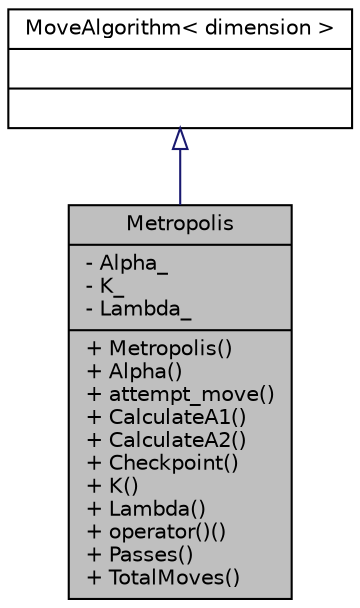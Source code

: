 digraph "Metropolis"
{
 // LATEX_PDF_SIZE
  edge [fontname="Helvetica",fontsize="10",labelfontname="Helvetica",labelfontsize="10"];
  node [fontname="Helvetica",fontsize="10",shape=record];
  Node1 [label="{Metropolis\n|- Alpha_\l- K_\l- Lambda_\l|+ Metropolis()\l+ Alpha()\l+ attempt_move()\l+ CalculateA1()\l+ CalculateA2()\l+ Checkpoint()\l+ K()\l+ Lambda()\l+ operator()()\l+ Passes()\l+ TotalMoves()\l}",height=0.2,width=0.4,color="black", fillcolor="grey75", style="filled", fontcolor="black",tooltip="Metropolis-Hastings algorithm function object."];
  Node2 -> Node1 [dir="back",color="midnightblue",fontsize="10",style="solid",arrowtail="onormal",fontname="Helvetica"];
  Node2 [label="{MoveAlgorithm\< dimension \>\n||}",height=0.2,width=0.4,color="black", fillcolor="white", style="filled",URL="$class_move_algorithm.html",tooltip=" "];
}
